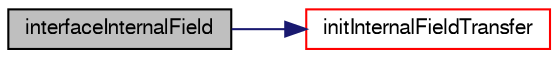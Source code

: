 digraph "interfaceInternalField"
{
  bgcolor="transparent";
  edge [fontname="FreeSans",fontsize="10",labelfontname="FreeSans",labelfontsize="10"];
  node [fontname="FreeSans",fontsize="10",shape=record];
  rankdir="LR";
  Node234 [label="interfaceInternalField",height=0.2,width=0.4,color="black", fillcolor="grey75", style="filled", fontcolor="black"];
  Node234 -> Node235 [color="midnightblue",fontsize="10",style="solid",fontname="FreeSans"];
  Node235 [label="initInternalFieldTransfer",height=0.2,width=0.4,color="red",URL="$a22826.html#aa581889f5fc5f68363d27a235c80c88c",tooltip="Initialise neighbour field transfer. "];
}
